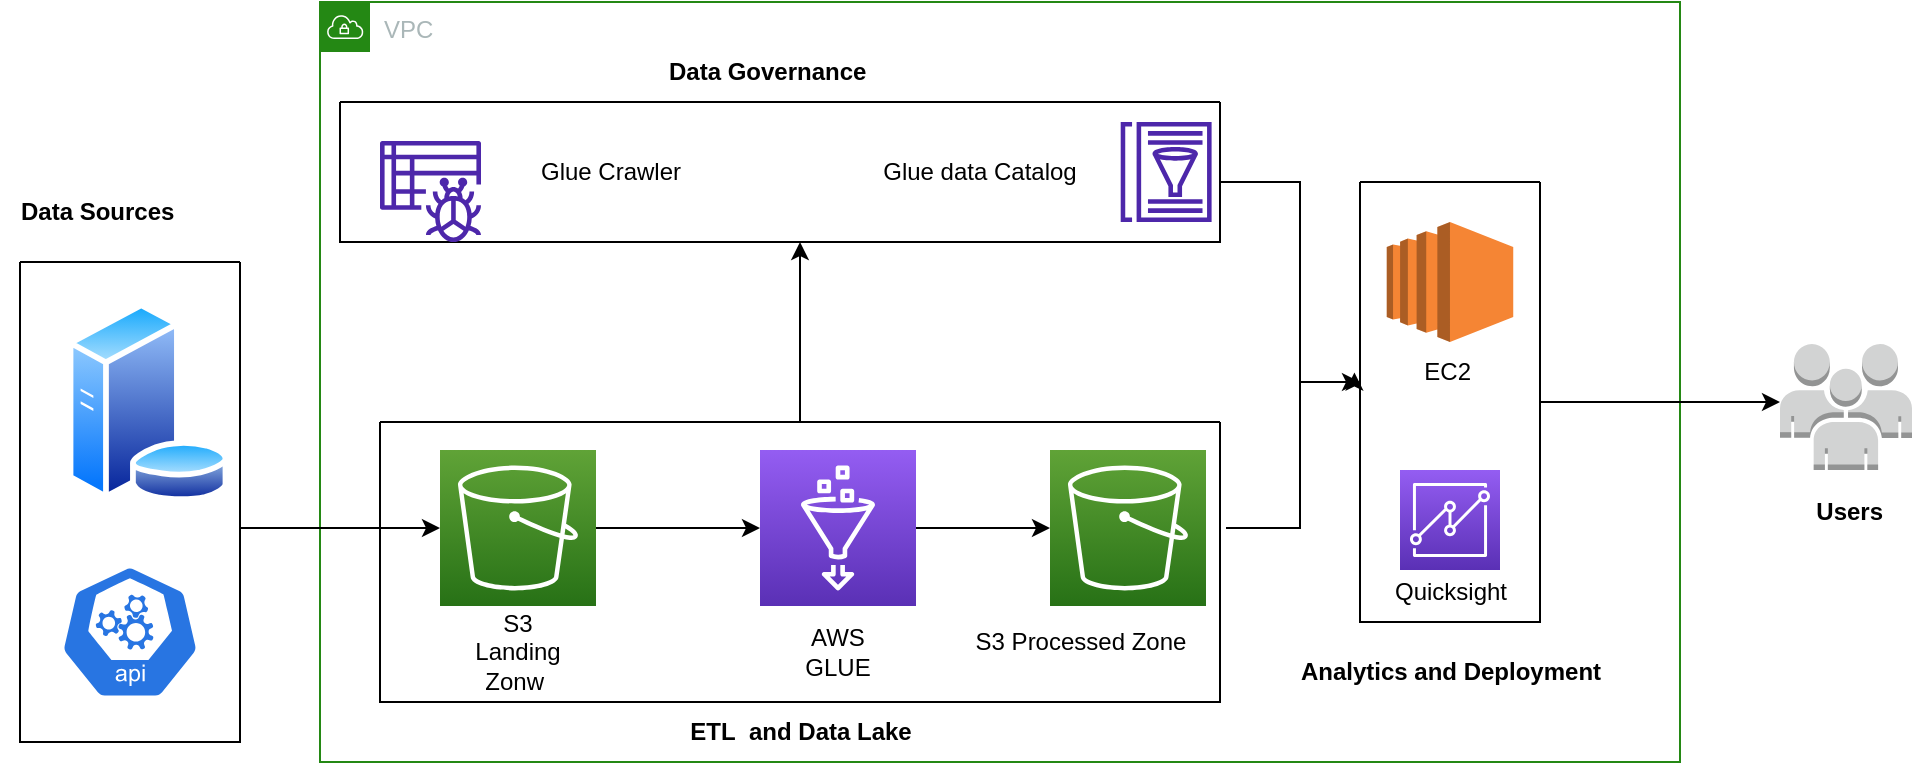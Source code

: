 <mxfile version="20.8.20" type="device"><diagram name="Page-1" id="ofFc1n2mPv6dJez0lT6o"><mxGraphModel dx="1247" dy="583" grid="1" gridSize="10" guides="1" tooltips="1" connect="1" arrows="1" fold="1" page="1" pageScale="1" pageWidth="1169" pageHeight="827" math="0" shadow="0"><root><mxCell id="0"/><mxCell id="1" parent="0"/><mxCell id="bZW7vowxfs95U1BNRGV3-5" value="VPC" style="points=[[0,0],[0.25,0],[0.5,0],[0.75,0],[1,0],[1,0.25],[1,0.5],[1,0.75],[1,1],[0.75,1],[0.5,1],[0.25,1],[0,1],[0,0.75],[0,0.5],[0,0.25]];outlineConnect=0;gradientColor=none;html=1;whiteSpace=wrap;fontSize=12;fontStyle=0;container=1;pointerEvents=0;collapsible=0;recursiveResize=0;shape=mxgraph.aws4.group;grIcon=mxgraph.aws4.group_vpc;strokeColor=#248814;fillColor=none;verticalAlign=top;align=left;spacingLeft=30;fontColor=#AAB7B8;dashed=0;" vertex="1" parent="1"><mxGeometry x="240" y="180" width="680" height="380" as="geometry"/></mxCell><mxCell id="bZW7vowxfs95U1BNRGV3-35" value="" style="edgeStyle=orthogonalEdgeStyle;rounded=0;orthogonalLoop=1;jettySize=auto;html=1;entryX=-0.031;entryY=0.433;entryDx=0;entryDy=0;entryPerimeter=0;" edge="1" parent="bZW7vowxfs95U1BNRGV3-5" source="bZW7vowxfs95U1BNRGV3-18" target="bZW7vowxfs95U1BNRGV3-28"><mxGeometry relative="1" as="geometry"><Array as="points"><mxPoint x="490" y="90"/><mxPoint x="490" y="190"/><mxPoint x="517" y="190"/></Array></mxGeometry></mxCell><mxCell id="bZW7vowxfs95U1BNRGV3-18" value="" style="swimlane;startSize=0;" vertex="1" parent="bZW7vowxfs95U1BNRGV3-5"><mxGeometry x="10" y="50" width="440" height="70" as="geometry"/></mxCell><mxCell id="bZW7vowxfs95U1BNRGV3-20" value="" style="sketch=0;outlineConnect=0;fontColor=#232F3E;gradientColor=none;fillColor=#4D27AA;strokeColor=none;dashed=0;verticalLabelPosition=bottom;verticalAlign=top;align=center;html=1;fontSize=12;fontStyle=0;aspect=fixed;pointerEvents=1;shape=mxgraph.aws4.glue_crawlers;" vertex="1" parent="bZW7vowxfs95U1BNRGV3-18"><mxGeometry x="20" y="19.5" width="50.5" height="50.5" as="geometry"/></mxCell><mxCell id="bZW7vowxfs95U1BNRGV3-21" value="" style="sketch=0;outlineConnect=0;fontColor=#232F3E;gradientColor=none;fillColor=#4D27AA;strokeColor=none;dashed=0;verticalLabelPosition=bottom;verticalAlign=top;align=center;html=1;fontSize=12;fontStyle=0;aspect=fixed;pointerEvents=1;shape=mxgraph.aws4.glue_data_catalog;" vertex="1" parent="bZW7vowxfs95U1BNRGV3-18"><mxGeometry x="390" y="10" width="46.15" height="50" as="geometry"/></mxCell><mxCell id="bZW7vowxfs95U1BNRGV3-22" value="Glue Crawler" style="text;html=1;align=center;verticalAlign=middle;resizable=0;points=[];autosize=1;strokeColor=none;fillColor=none;" vertex="1" parent="bZW7vowxfs95U1BNRGV3-18"><mxGeometry x="90" y="20" width="90" height="30" as="geometry"/></mxCell><mxCell id="bZW7vowxfs95U1BNRGV3-23" value="Glue data Catalog" style="text;html=1;strokeColor=none;fillColor=none;align=center;verticalAlign=middle;whiteSpace=wrap;rounded=0;" vertex="1" parent="bZW7vowxfs95U1BNRGV3-18"><mxGeometry x="270" y="20" width="100" height="30" as="geometry"/></mxCell><mxCell id="bZW7vowxfs95U1BNRGV3-26" value="&lt;b&gt;Data Governance&amp;nbsp;&lt;/b&gt;" style="text;html=1;align=center;verticalAlign=middle;resizable=0;points=[];autosize=1;strokeColor=none;fillColor=none;" vertex="1" parent="bZW7vowxfs95U1BNRGV3-5"><mxGeometry x="160" y="20" width="130" height="30" as="geometry"/></mxCell><mxCell id="bZW7vowxfs95U1BNRGV3-27" value="&lt;b&gt;ETL&amp;nbsp; and Data Lake&lt;/b&gt;" style="text;html=1;align=center;verticalAlign=middle;resizable=0;points=[];autosize=1;strokeColor=none;fillColor=none;" vertex="1" parent="bZW7vowxfs95U1BNRGV3-5"><mxGeometry x="175" y="350" width="130" height="30" as="geometry"/></mxCell><mxCell id="bZW7vowxfs95U1BNRGV3-28" value="" style="swimlane;startSize=0;" vertex="1" parent="bZW7vowxfs95U1BNRGV3-5"><mxGeometry x="520" y="90" width="90" height="220" as="geometry"/></mxCell><mxCell id="bZW7vowxfs95U1BNRGV3-29" value="" style="outlineConnect=0;dashed=0;verticalLabelPosition=bottom;verticalAlign=top;align=center;html=1;shape=mxgraph.aws3.ec2;fillColor=#F58534;gradientColor=none;" vertex="1" parent="bZW7vowxfs95U1BNRGV3-28"><mxGeometry x="13.37" y="20" width="63.25" height="60" as="geometry"/></mxCell><mxCell id="bZW7vowxfs95U1BNRGV3-32" value="EC2&amp;nbsp;" style="text;html=1;align=center;verticalAlign=middle;resizable=0;points=[];autosize=1;strokeColor=none;fillColor=none;" vertex="1" parent="bZW7vowxfs95U1BNRGV3-28"><mxGeometry x="19.99" y="80" width="50" height="30" as="geometry"/></mxCell><mxCell id="bZW7vowxfs95U1BNRGV3-33" value="" style="sketch=0;points=[[0,0,0],[0.25,0,0],[0.5,0,0],[0.75,0,0],[1,0,0],[0,1,0],[0.25,1,0],[0.5,1,0],[0.75,1,0],[1,1,0],[0,0.25,0],[0,0.5,0],[0,0.75,0],[1,0.25,0],[1,0.5,0],[1,0.75,0]];outlineConnect=0;fontColor=#232F3E;gradientColor=#945DF2;gradientDirection=north;fillColor=#5A30B5;strokeColor=#ffffff;dashed=0;verticalLabelPosition=bottom;verticalAlign=top;align=center;html=1;fontSize=12;fontStyle=0;aspect=fixed;shape=mxgraph.aws4.resourceIcon;resIcon=mxgraph.aws4.quicksight;" vertex="1" parent="bZW7vowxfs95U1BNRGV3-28"><mxGeometry x="20" y="144" width="50" height="50" as="geometry"/></mxCell><mxCell id="bZW7vowxfs95U1BNRGV3-34" value="Quicksight" style="text;html=1;align=center;verticalAlign=middle;resizable=0;points=[];autosize=1;strokeColor=none;fillColor=none;" vertex="1" parent="bZW7vowxfs95U1BNRGV3-28"><mxGeometry x="5" y="190" width="80" height="30" as="geometry"/></mxCell><mxCell id="bZW7vowxfs95U1BNRGV3-44" value="&lt;b&gt;Analytics and Deployment&lt;/b&gt;" style="text;html=1;align=center;verticalAlign=middle;resizable=0;points=[];autosize=1;strokeColor=none;fillColor=none;" vertex="1" parent="bZW7vowxfs95U1BNRGV3-5"><mxGeometry x="480" y="320" width="170" height="30" as="geometry"/></mxCell><mxCell id="bZW7vowxfs95U1BNRGV3-30" value="" style="edgeStyle=orthogonalEdgeStyle;rounded=0;orthogonalLoop=1;jettySize=auto;html=1;" edge="1" parent="1" source="bZW7vowxfs95U1BNRGV3-6" target="bZW7vowxfs95U1BNRGV3-9"><mxGeometry relative="1" as="geometry"><Array as="points"><mxPoint x="220" y="443"/><mxPoint x="220" y="443"/></Array></mxGeometry></mxCell><mxCell id="bZW7vowxfs95U1BNRGV3-6" value="" style="swimlane;startSize=0;" vertex="1" parent="1"><mxGeometry x="90" y="310" width="110" height="240" as="geometry"/></mxCell><mxCell id="bZW7vowxfs95U1BNRGV3-1" value="" style="aspect=fixed;perimeter=ellipsePerimeter;html=1;align=center;shadow=0;dashed=0;spacingTop=3;image;image=img/lib/active_directory/database_server.svg;" vertex="1" parent="bZW7vowxfs95U1BNRGV3-6"><mxGeometry x="23" y="20" width="82" height="100" as="geometry"/></mxCell><mxCell id="bZW7vowxfs95U1BNRGV3-2" value="" style="sketch=0;html=1;dashed=0;whitespace=wrap;fillColor=#2875E2;strokeColor=#ffffff;points=[[0.005,0.63,0],[0.1,0.2,0],[0.9,0.2,0],[0.5,0,0],[0.995,0.63,0],[0.72,0.99,0],[0.5,1,0],[0.28,0.99,0]];verticalLabelPosition=bottom;align=center;verticalAlign=top;shape=mxgraph.kubernetes.icon;prIcon=api" vertex="1" parent="bZW7vowxfs95U1BNRGV3-6"><mxGeometry x="20" y="140" width="70" height="90" as="geometry"/></mxCell><mxCell id="bZW7vowxfs95U1BNRGV3-7" value="&lt;b&gt;Data Sources&amp;nbsp;&lt;/b&gt;" style="text;html=1;align=center;verticalAlign=middle;resizable=0;points=[];autosize=1;strokeColor=none;fillColor=none;" vertex="1" parent="1"><mxGeometry x="80" y="270" width="100" height="30" as="geometry"/></mxCell><mxCell id="bZW7vowxfs95U1BNRGV3-8" value="" style="swimlane;startSize=0;" vertex="1" parent="1"><mxGeometry x="270" y="390" width="420" height="140" as="geometry"/></mxCell><mxCell id="bZW7vowxfs95U1BNRGV3-9" value="" style="sketch=0;points=[[0,0,0],[0.25,0,0],[0.5,0,0],[0.75,0,0],[1,0,0],[0,1,0],[0.25,1,0],[0.5,1,0],[0.75,1,0],[1,1,0],[0,0.25,0],[0,0.5,0],[0,0.75,0],[1,0.25,0],[1,0.5,0],[1,0.75,0]];outlineConnect=0;fontColor=#232F3E;gradientColor=#60A337;gradientDirection=north;fillColor=#277116;strokeColor=#ffffff;dashed=0;verticalLabelPosition=bottom;verticalAlign=top;align=center;html=1;fontSize=12;fontStyle=0;aspect=fixed;shape=mxgraph.aws4.resourceIcon;resIcon=mxgraph.aws4.s3;" vertex="1" parent="bZW7vowxfs95U1BNRGV3-8"><mxGeometry x="30" y="14" width="78" height="78" as="geometry"/></mxCell><mxCell id="bZW7vowxfs95U1BNRGV3-10" value="S3 Landing Zonw&amp;nbsp;" style="text;html=1;strokeColor=none;fillColor=none;align=center;verticalAlign=middle;whiteSpace=wrap;rounded=0;" vertex="1" parent="bZW7vowxfs95U1BNRGV3-8"><mxGeometry x="39" y="100" width="60" height="30" as="geometry"/></mxCell><mxCell id="bZW7vowxfs95U1BNRGV3-16" value="" style="edgeStyle=orthogonalEdgeStyle;rounded=0;orthogonalLoop=1;jettySize=auto;html=1;" edge="1" parent="bZW7vowxfs95U1BNRGV3-8" source="bZW7vowxfs95U1BNRGV3-11" target="bZW7vowxfs95U1BNRGV3-15"><mxGeometry relative="1" as="geometry"/></mxCell><mxCell id="bZW7vowxfs95U1BNRGV3-11" value="" style="sketch=0;points=[[0,0,0],[0.25,0,0],[0.5,0,0],[0.75,0,0],[1,0,0],[0,1,0],[0.25,1,0],[0.5,1,0],[0.75,1,0],[1,1,0],[0,0.25,0],[0,0.5,0],[0,0.75,0],[1,0.25,0],[1,0.5,0],[1,0.75,0]];outlineConnect=0;fontColor=#232F3E;gradientColor=#945DF2;gradientDirection=north;fillColor=#5A30B5;strokeColor=#ffffff;dashed=0;verticalLabelPosition=bottom;verticalAlign=top;align=center;html=1;fontSize=12;fontStyle=0;aspect=fixed;shape=mxgraph.aws4.resourceIcon;resIcon=mxgraph.aws4.glue;" vertex="1" parent="bZW7vowxfs95U1BNRGV3-8"><mxGeometry x="190" y="14" width="78" height="78" as="geometry"/></mxCell><mxCell id="bZW7vowxfs95U1BNRGV3-12" value="AWS GLUE" style="text;html=1;strokeColor=none;fillColor=none;align=center;verticalAlign=middle;whiteSpace=wrap;rounded=0;" vertex="1" parent="bZW7vowxfs95U1BNRGV3-8"><mxGeometry x="199" y="100" width="60" height="30" as="geometry"/></mxCell><mxCell id="bZW7vowxfs95U1BNRGV3-14" value="" style="edgeStyle=orthogonalEdgeStyle;rounded=0;orthogonalLoop=1;jettySize=auto;html=1;entryX=0;entryY=0.5;entryDx=0;entryDy=0;entryPerimeter=0;" edge="1" parent="bZW7vowxfs95U1BNRGV3-8" source="bZW7vowxfs95U1BNRGV3-9" target="bZW7vowxfs95U1BNRGV3-11"><mxGeometry relative="1" as="geometry"><mxPoint x="188" y="53" as="targetPoint"/></mxGeometry></mxCell><mxCell id="bZW7vowxfs95U1BNRGV3-15" value="" style="sketch=0;points=[[0,0,0],[0.25,0,0],[0.5,0,0],[0.75,0,0],[1,0,0],[0,1,0],[0.25,1,0],[0.5,1,0],[0.75,1,0],[1,1,0],[0,0.25,0],[0,0.5,0],[0,0.75,0],[1,0.25,0],[1,0.5,0],[1,0.75,0]];outlineConnect=0;fontColor=#232F3E;gradientColor=#60A337;gradientDirection=north;fillColor=#277116;strokeColor=#ffffff;dashed=0;verticalLabelPosition=bottom;verticalAlign=top;align=center;html=1;fontSize=12;fontStyle=0;aspect=fixed;shape=mxgraph.aws4.resourceIcon;resIcon=mxgraph.aws4.s3;" vertex="1" parent="bZW7vowxfs95U1BNRGV3-8"><mxGeometry x="335" y="14" width="78" height="78" as="geometry"/></mxCell><mxCell id="bZW7vowxfs95U1BNRGV3-17" value="S3 Processed Zone" style="text;html=1;align=center;verticalAlign=middle;resizable=0;points=[];autosize=1;strokeColor=none;fillColor=none;" vertex="1" parent="1"><mxGeometry x="555" y="485" width="130" height="30" as="geometry"/></mxCell><mxCell id="bZW7vowxfs95U1BNRGV3-31" value="" style="edgeStyle=orthogonalEdgeStyle;rounded=0;orthogonalLoop=1;jettySize=auto;html=1;" edge="1" parent="1" target="bZW7vowxfs95U1BNRGV3-18"><mxGeometry relative="1" as="geometry"><mxPoint x="479" y="390" as="sourcePoint"/><Array as="points"><mxPoint x="480" y="390"/><mxPoint x="480" y="370"/><mxPoint x="480" y="350"/></Array></mxGeometry></mxCell><mxCell id="bZW7vowxfs95U1BNRGV3-37" value="" style="edgeStyle=orthogonalEdgeStyle;rounded=0;orthogonalLoop=1;jettySize=auto;html=1;entryX=1.007;entryY=0.37;entryDx=0;entryDy=0;entryPerimeter=0;" edge="1" parent="1"><mxGeometry relative="1" as="geometry"><mxPoint x="693" y="443" as="sourcePoint"/><mxPoint x="760" y="370" as="targetPoint"/><Array as="points"><mxPoint x="730" y="443"/><mxPoint x="730" y="370"/></Array></mxGeometry></mxCell><mxCell id="bZW7vowxfs95U1BNRGV3-46" value="" style="outlineConnect=0;dashed=0;verticalLabelPosition=bottom;verticalAlign=top;align=center;html=1;shape=mxgraph.aws3.users;fillColor=#D2D3D3;gradientColor=none;" vertex="1" parent="1"><mxGeometry x="970" y="351" width="66" height="63" as="geometry"/></mxCell><mxCell id="bZW7vowxfs95U1BNRGV3-60" value="" style="rounded=0;orthogonalLoop=1;jettySize=auto;html=1;" edge="1" parent="1" source="bZW7vowxfs95U1BNRGV3-28"><mxGeometry relative="1" as="geometry"><mxPoint x="970" y="380" as="targetPoint"/><Array as="points"><mxPoint x="890" y="380"/><mxPoint x="930" y="380"/><mxPoint x="970" y="380"/></Array></mxGeometry></mxCell><mxCell id="bZW7vowxfs95U1BNRGV3-62" value="&lt;b&gt;Users&amp;nbsp;&lt;/b&gt;" style="text;html=1;align=center;verticalAlign=middle;resizable=0;points=[];autosize=1;strokeColor=none;fillColor=none;" vertex="1" parent="1"><mxGeometry x="976" y="420" width="60" height="30" as="geometry"/></mxCell></root></mxGraphModel></diagram></mxfile>